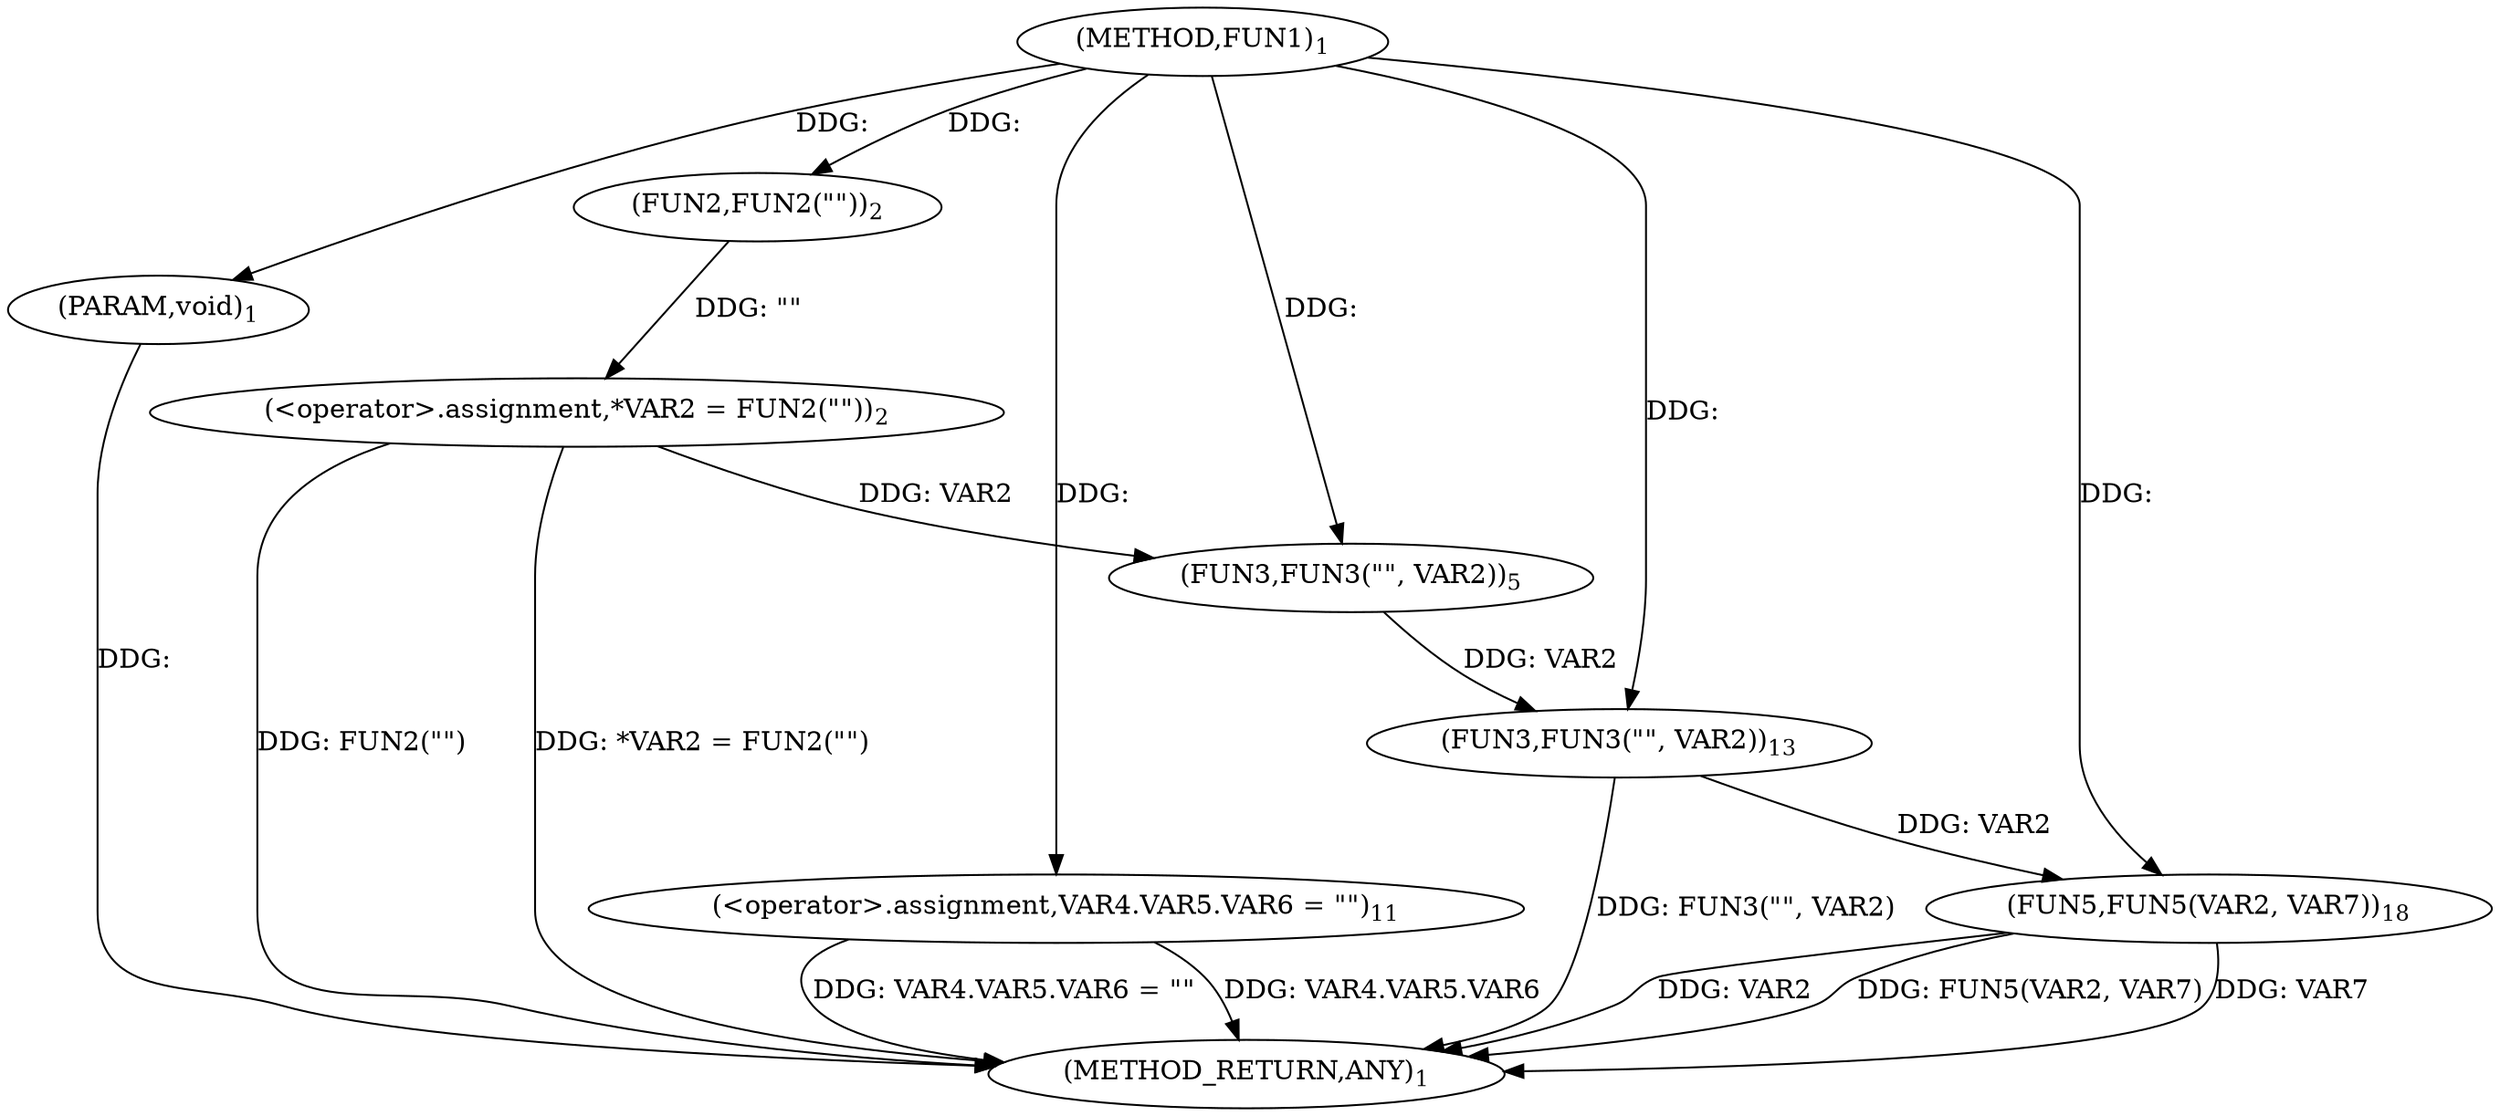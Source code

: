 digraph "FUN1" {  
"8" [label = <(METHOD,FUN1)<SUB>1</SUB>> ]
"32" [label = <(METHOD_RETURN,ANY)<SUB>1</SUB>> ]
"9" [label = <(PARAM,void)<SUB>1</SUB>> ]
"12" [label = <(&lt;operator&gt;.assignment,*VAR2 = FUN2(&quot;&quot;))<SUB>2</SUB>> ]
"16" [label = <(FUN3,FUN3(&quot;&quot;, VAR2))<SUB>5</SUB>> ]
"19" [label = <(&lt;operator&gt;.assignment,VAR4.VAR5.VAR6 = &quot;&quot;)<SUB>11</SUB>> ]
"26" [label = <(FUN3,FUN3(&quot;&quot;, VAR2))<SUB>13</SUB>> ]
"29" [label = <(FUN5,FUN5(VAR2, VAR7))<SUB>18</SUB>> ]
"14" [label = <(FUN2,FUN2(&quot;&quot;))<SUB>2</SUB>> ]
  "9" -> "32"  [ label = "DDG: "] 
  "12" -> "32"  [ label = "DDG: FUN2(&quot;&quot;)"] 
  "12" -> "32"  [ label = "DDG: *VAR2 = FUN2(&quot;&quot;)"] 
  "19" -> "32"  [ label = "DDG: VAR4.VAR5.VAR6"] 
  "19" -> "32"  [ label = "DDG: VAR4.VAR5.VAR6 = &quot;&quot;"] 
  "26" -> "32"  [ label = "DDG: FUN3(&quot;&quot;, VAR2)"] 
  "29" -> "32"  [ label = "DDG: VAR2"] 
  "29" -> "32"  [ label = "DDG: FUN5(VAR2, VAR7)"] 
  "29" -> "32"  [ label = "DDG: VAR7"] 
  "8" -> "9"  [ label = "DDG: "] 
  "14" -> "12"  [ label = "DDG: &quot;&quot;"] 
  "8" -> "19"  [ label = "DDG: "] 
  "8" -> "16"  [ label = "DDG: "] 
  "12" -> "16"  [ label = "DDG: VAR2"] 
  "8" -> "26"  [ label = "DDG: "] 
  "16" -> "26"  [ label = "DDG: VAR2"] 
  "26" -> "29"  [ label = "DDG: VAR2"] 
  "8" -> "29"  [ label = "DDG: "] 
  "8" -> "14"  [ label = "DDG: "] 
}
